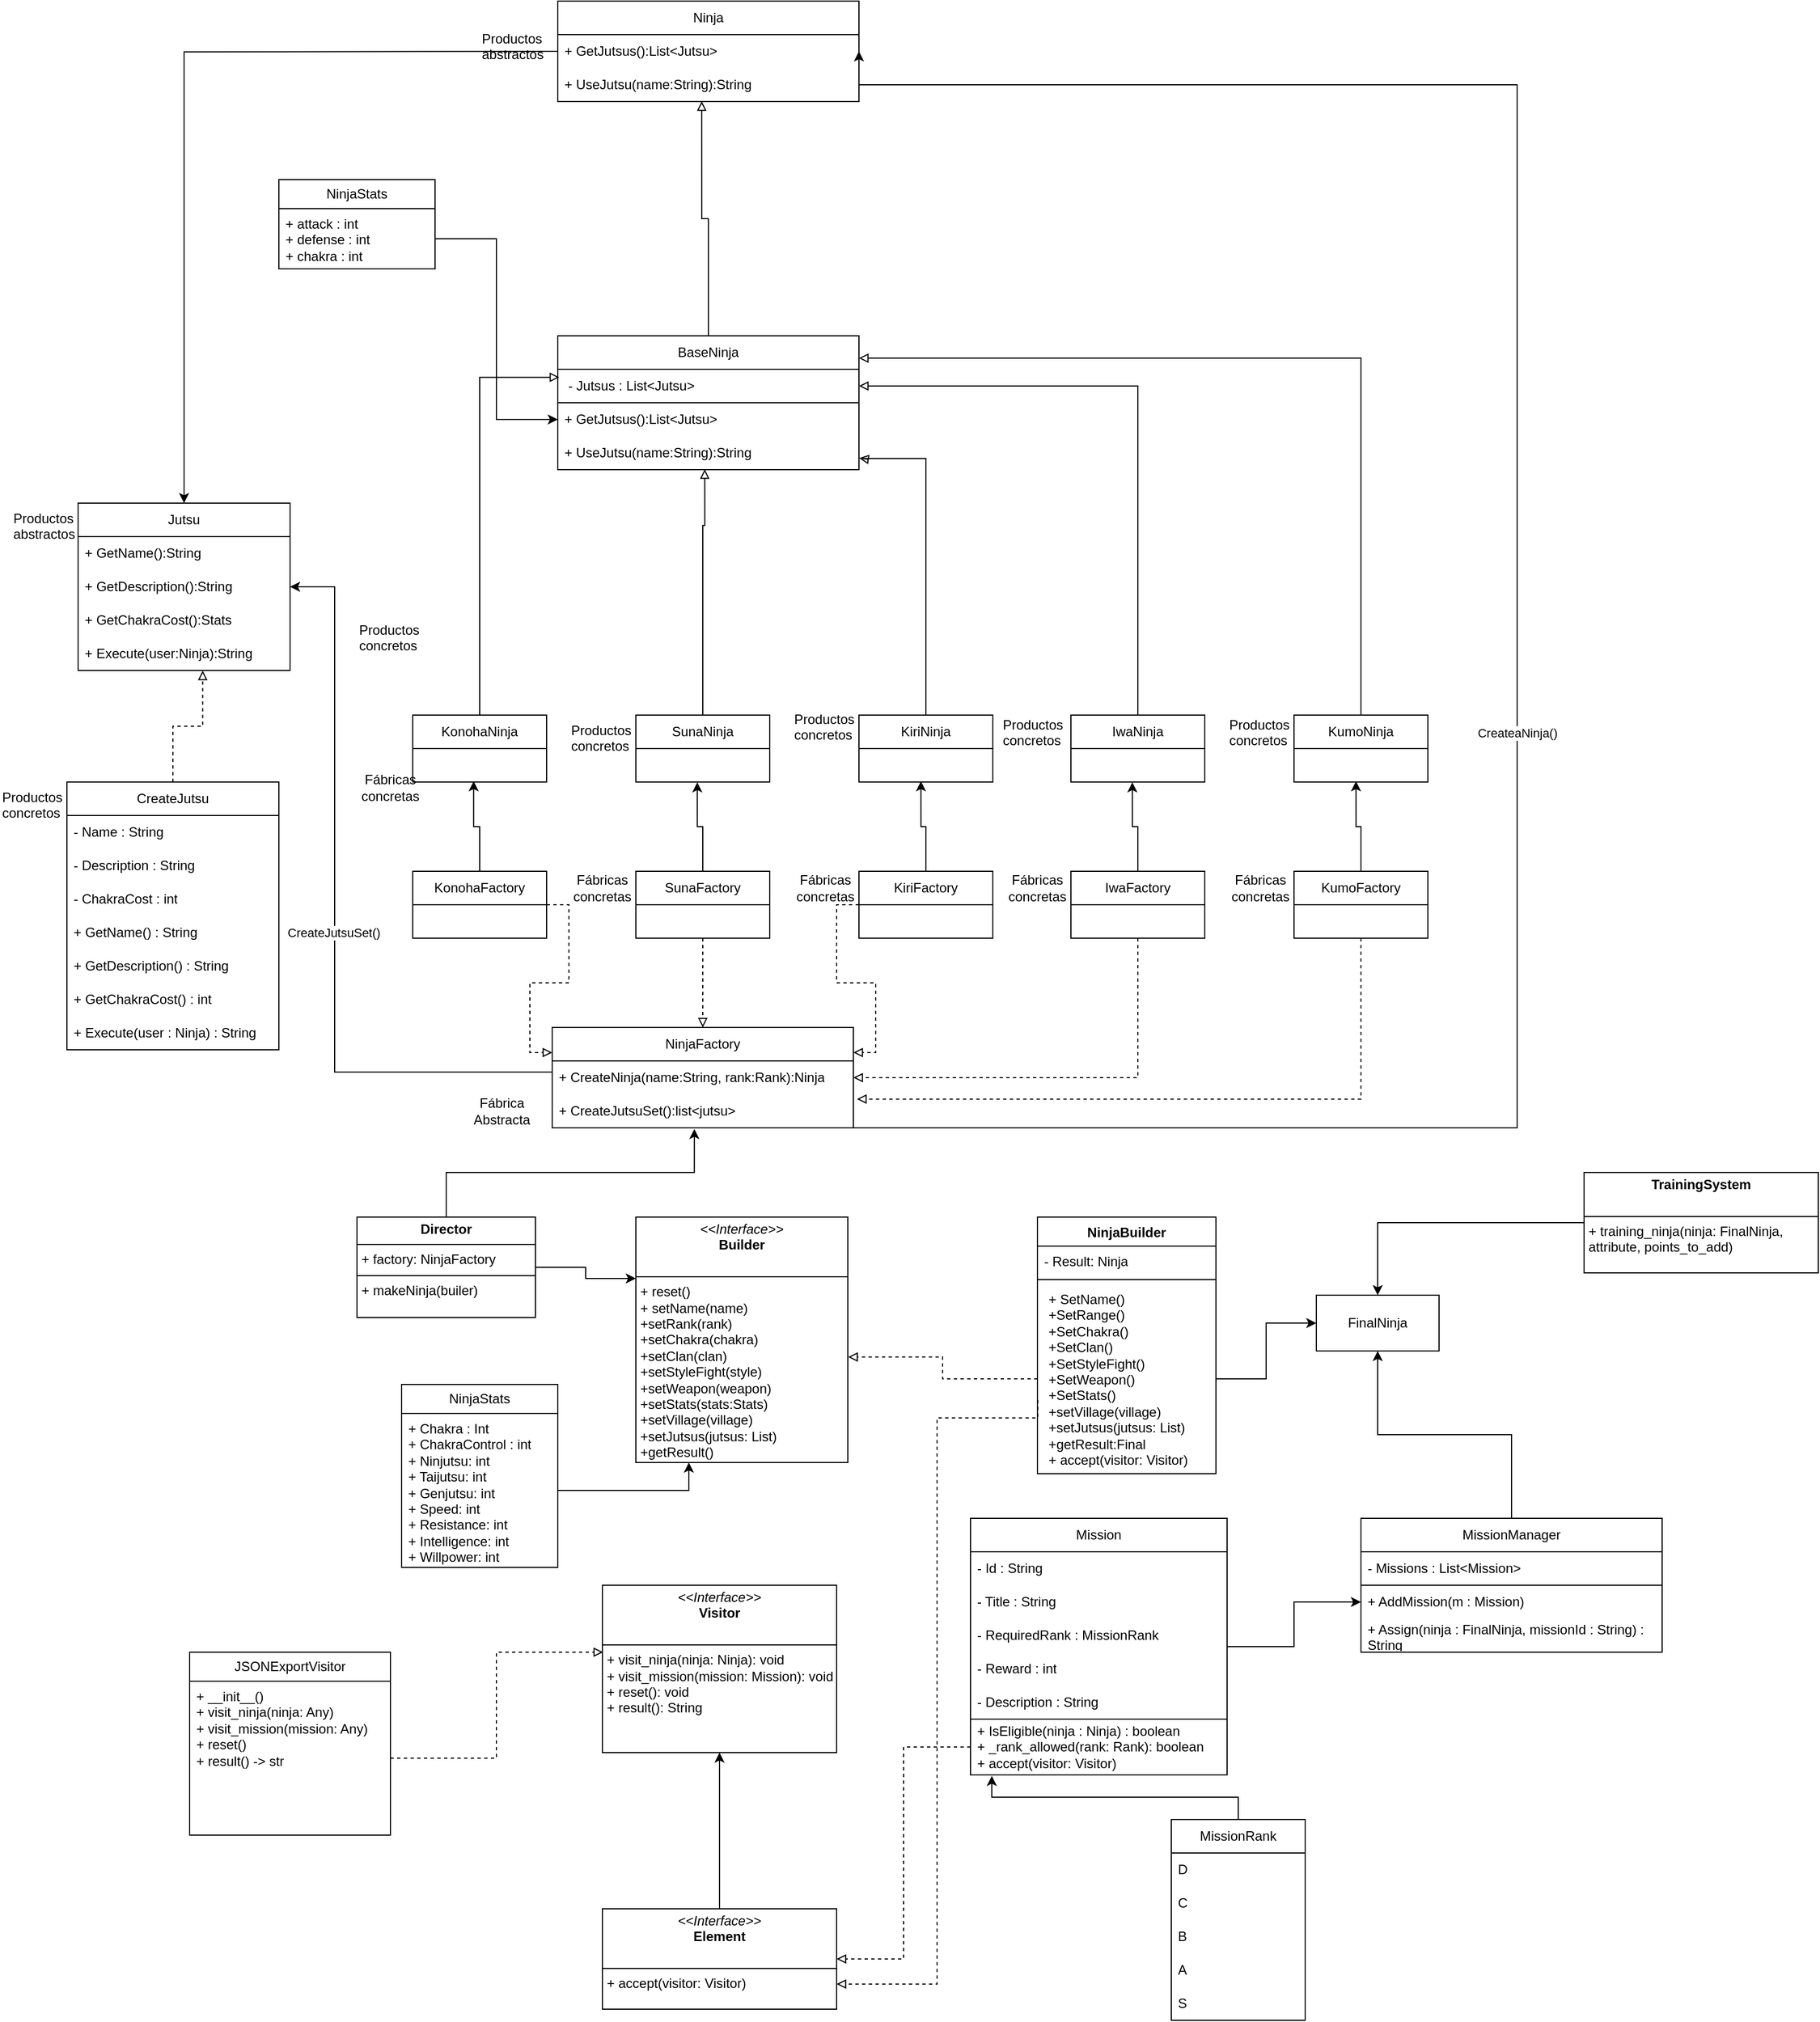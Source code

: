 <mxfile version="28.1.1">
  <diagram name="Página-1" id="5rw0otKBEcIVM88ncECy">
    <mxGraphModel dx="2903" dy="2170" grid="1" gridSize="10" guides="1" tooltips="1" connect="1" arrows="1" fold="1" page="1" pageScale="1" pageWidth="827" pageHeight="1169" math="0" shadow="0">
      <root>
        <mxCell id="0" />
        <mxCell id="1" parent="0" />
        <mxCell id="TDo3cyrcbMV_2Dc5iSTs-103" style="edgeStyle=orthogonalEdgeStyle;rounded=0;orthogonalLoop=1;jettySize=auto;html=1;entryX=1;entryY=0.5;entryDx=0;entryDy=0;" parent="1" source="TDo3cyrcbMV_2Dc5iSTs-1" target="TDo3cyrcbMV_2Dc5iSTs-35" edge="1">
          <mxGeometry relative="1" as="geometry">
            <Array as="points">
              <mxPoint x="-380" y="50" />
              <mxPoint x="-380" y="-385" />
            </Array>
          </mxGeometry>
        </mxCell>
        <mxCell id="TDo3cyrcbMV_2Dc5iSTs-108" value="CreateJutsuSet()" style="edgeLabel;html=1;align=center;verticalAlign=middle;resizable=0;points=[];" parent="TDo3cyrcbMV_2Dc5iSTs-103" vertex="1" connectable="0">
          <mxGeometry x="-0.044" y="1" relative="1" as="geometry">
            <mxPoint as="offset" />
          </mxGeometry>
        </mxCell>
        <mxCell id="TDo3cyrcbMV_2Dc5iSTs-1" value="NinjaFactory" style="swimlane;fontStyle=0;childLayout=stackLayout;horizontal=1;startSize=30;horizontalStack=0;resizeParent=1;resizeParentMax=0;resizeLast=0;collapsible=1;marginBottom=0;whiteSpace=wrap;html=1;" parent="1" vertex="1">
          <mxGeometry x="-185" y="10" width="270" height="90" as="geometry" />
        </mxCell>
        <mxCell id="TDo3cyrcbMV_2Dc5iSTs-2" value="+ CreateNinja(name:String, rank:Rank):Ninja" style="text;strokeColor=none;fillColor=none;align=left;verticalAlign=middle;spacingLeft=4;spacingRight=4;overflow=hidden;points=[[0,0.5],[1,0.5]];portConstraint=eastwest;rotatable=0;whiteSpace=wrap;html=1;" parent="TDo3cyrcbMV_2Dc5iSTs-1" vertex="1">
          <mxGeometry y="30" width="270" height="30" as="geometry" />
        </mxCell>
        <mxCell id="TDo3cyrcbMV_2Dc5iSTs-3" value="+ CreateJutsuSet():list&amp;lt;jutsu&amp;gt;" style="text;strokeColor=none;fillColor=none;align=left;verticalAlign=middle;spacingLeft=4;spacingRight=4;overflow=hidden;points=[[0,0.5],[1,0.5]];portConstraint=eastwest;rotatable=0;whiteSpace=wrap;html=1;" parent="TDo3cyrcbMV_2Dc5iSTs-1" vertex="1">
          <mxGeometry y="60" width="270" height="30" as="geometry" />
        </mxCell>
        <mxCell id="TDo3cyrcbMV_2Dc5iSTs-94" style="edgeStyle=orthogonalEdgeStyle;rounded=0;orthogonalLoop=1;jettySize=auto;html=1;entryX=0;entryY=0.25;entryDx=0;entryDy=0;dashed=1;endArrow=block;endFill=0;" parent="1" source="TDo3cyrcbMV_2Dc5iSTs-10" target="TDo3cyrcbMV_2Dc5iSTs-1" edge="1">
          <mxGeometry relative="1" as="geometry" />
        </mxCell>
        <mxCell id="TDo3cyrcbMV_2Dc5iSTs-10" value="KonohaFactory" style="swimlane;fontStyle=0;childLayout=stackLayout;horizontal=1;startSize=30;horizontalStack=0;resizeParent=1;resizeParentMax=0;resizeLast=0;collapsible=1;marginBottom=0;whiteSpace=wrap;html=1;" parent="1" vertex="1">
          <mxGeometry x="-310" y="-130" width="120" height="60" as="geometry">
            <mxRectangle x="80" y="100" width="110" height="30" as="alternateBounds" />
          </mxGeometry>
        </mxCell>
        <mxCell id="TDo3cyrcbMV_2Dc5iSTs-11" value="&amp;nbsp;" style="text;strokeColor=none;fillColor=none;align=left;verticalAlign=middle;spacingLeft=4;spacingRight=4;overflow=hidden;points=[[0,0.5],[1,0.5]];portConstraint=eastwest;rotatable=0;whiteSpace=wrap;html=1;" parent="TDo3cyrcbMV_2Dc5iSTs-10" vertex="1">
          <mxGeometry y="30" width="120" height="30" as="geometry" />
        </mxCell>
        <mxCell id="TDo3cyrcbMV_2Dc5iSTs-95" style="edgeStyle=orthogonalEdgeStyle;rounded=0;orthogonalLoop=1;jettySize=auto;html=1;entryX=0.5;entryY=0;entryDx=0;entryDy=0;dashed=1;endArrow=block;endFill=0;" parent="1" source="TDo3cyrcbMV_2Dc5iSTs-14" target="TDo3cyrcbMV_2Dc5iSTs-1" edge="1">
          <mxGeometry relative="1" as="geometry" />
        </mxCell>
        <mxCell id="TDo3cyrcbMV_2Dc5iSTs-14" value="SunaFactory" style="swimlane;fontStyle=0;childLayout=stackLayout;horizontal=1;startSize=30;horizontalStack=0;resizeParent=1;resizeParentMax=0;resizeLast=0;collapsible=1;marginBottom=0;whiteSpace=wrap;html=1;" parent="1" vertex="1">
          <mxGeometry x="-110" y="-130" width="120" height="60" as="geometry">
            <mxRectangle x="80" y="100" width="110" height="30" as="alternateBounds" />
          </mxGeometry>
        </mxCell>
        <mxCell id="TDo3cyrcbMV_2Dc5iSTs-15" value="&amp;nbsp;" style="text;strokeColor=none;fillColor=none;align=left;verticalAlign=middle;spacingLeft=4;spacingRight=4;overflow=hidden;points=[[0,0.5],[1,0.5]];portConstraint=eastwest;rotatable=0;whiteSpace=wrap;html=1;" parent="TDo3cyrcbMV_2Dc5iSTs-14" vertex="1">
          <mxGeometry y="30" width="120" height="30" as="geometry" />
        </mxCell>
        <mxCell id="TDo3cyrcbMV_2Dc5iSTs-96" style="edgeStyle=orthogonalEdgeStyle;rounded=0;orthogonalLoop=1;jettySize=auto;html=1;entryX=1;entryY=0.25;entryDx=0;entryDy=0;dashed=1;endArrow=block;endFill=0;" parent="1" source="TDo3cyrcbMV_2Dc5iSTs-16" target="TDo3cyrcbMV_2Dc5iSTs-1" edge="1">
          <mxGeometry relative="1" as="geometry" />
        </mxCell>
        <mxCell id="TDo3cyrcbMV_2Dc5iSTs-16" value="KiriFactory" style="swimlane;fontStyle=0;childLayout=stackLayout;horizontal=1;startSize=30;horizontalStack=0;resizeParent=1;resizeParentMax=0;resizeLast=0;collapsible=1;marginBottom=0;whiteSpace=wrap;html=1;" parent="1" vertex="1">
          <mxGeometry x="90" y="-130" width="120" height="60" as="geometry">
            <mxRectangle x="80" y="100" width="110" height="30" as="alternateBounds" />
          </mxGeometry>
        </mxCell>
        <mxCell id="TDo3cyrcbMV_2Dc5iSTs-17" value="&amp;nbsp;" style="text;strokeColor=none;fillColor=none;align=left;verticalAlign=middle;spacingLeft=4;spacingRight=4;overflow=hidden;points=[[0,0.5],[1,0.5]];portConstraint=eastwest;rotatable=0;whiteSpace=wrap;html=1;" parent="TDo3cyrcbMV_2Dc5iSTs-16" vertex="1">
          <mxGeometry y="30" width="120" height="30" as="geometry" />
        </mxCell>
        <mxCell id="TDo3cyrcbMV_2Dc5iSTs-87" style="edgeStyle=orthogonalEdgeStyle;rounded=0;orthogonalLoop=1;jettySize=auto;html=1;endArrow=block;endFill=0;entryX=0.005;entryY=0.24;entryDx=0;entryDy=0;entryPerimeter=0;" parent="1" source="TDo3cyrcbMV_2Dc5iSTs-19" target="PQ34wHbEaEbqk3ZsuEo3-27" edge="1">
          <mxGeometry relative="1" as="geometry">
            <mxPoint x="-180.0" y="-505" as="targetPoint" />
          </mxGeometry>
        </mxCell>
        <mxCell id="TDo3cyrcbMV_2Dc5iSTs-19" value="KonohaNinja" style="swimlane;fontStyle=0;childLayout=stackLayout;horizontal=1;startSize=30;horizontalStack=0;resizeParent=1;resizeParentMax=0;resizeLast=0;collapsible=1;marginBottom=0;whiteSpace=wrap;html=1;" parent="1" vertex="1">
          <mxGeometry x="-310" y="-270" width="120" height="60" as="geometry">
            <mxRectangle x="80" y="100" width="110" height="30" as="alternateBounds" />
          </mxGeometry>
        </mxCell>
        <mxCell id="TDo3cyrcbMV_2Dc5iSTs-20" value="&amp;nbsp;" style="text;strokeColor=none;fillColor=none;align=left;verticalAlign=middle;spacingLeft=4;spacingRight=4;overflow=hidden;points=[[0,0.5],[1,0.5]];portConstraint=eastwest;rotatable=0;whiteSpace=wrap;html=1;" parent="TDo3cyrcbMV_2Dc5iSTs-19" vertex="1">
          <mxGeometry y="30" width="120" height="30" as="geometry" />
        </mxCell>
        <mxCell id="TDo3cyrcbMV_2Dc5iSTs-21" value="SunaNinja" style="swimlane;fontStyle=0;childLayout=stackLayout;horizontal=1;startSize=30;horizontalStack=0;resizeParent=1;resizeParentMax=0;resizeLast=0;collapsible=1;marginBottom=0;whiteSpace=wrap;html=1;" parent="1" vertex="1">
          <mxGeometry x="-110" y="-270" width="120" height="60" as="geometry">
            <mxRectangle x="80" y="100" width="110" height="30" as="alternateBounds" />
          </mxGeometry>
        </mxCell>
        <mxCell id="TDo3cyrcbMV_2Dc5iSTs-22" value="&amp;nbsp;" style="text;strokeColor=none;fillColor=none;align=left;verticalAlign=middle;spacingLeft=4;spacingRight=4;overflow=hidden;points=[[0,0.5],[1,0.5]];portConstraint=eastwest;rotatable=0;whiteSpace=wrap;html=1;" parent="TDo3cyrcbMV_2Dc5iSTs-21" vertex="1">
          <mxGeometry y="30" width="120" height="30" as="geometry" />
        </mxCell>
        <mxCell id="TDo3cyrcbMV_2Dc5iSTs-85" style="edgeStyle=orthogonalEdgeStyle;rounded=0;orthogonalLoop=1;jettySize=auto;html=1;endArrow=block;endFill=0;entryX=1.001;entryY=0.653;entryDx=0;entryDy=0;entryPerimeter=0;" parent="1" source="TDo3cyrcbMV_2Dc5iSTs-23" target="PQ34wHbEaEbqk3ZsuEo3-24" edge="1">
          <mxGeometry relative="1" as="geometry">
            <mxPoint x="90" y="-505" as="targetPoint" />
            <Array as="points">
              <mxPoint x="150" y="-500" />
              <mxPoint x="93" y="-500" />
            </Array>
          </mxGeometry>
        </mxCell>
        <mxCell id="TDo3cyrcbMV_2Dc5iSTs-23" value="KiriNinja" style="swimlane;fontStyle=0;childLayout=stackLayout;horizontal=1;startSize=30;horizontalStack=0;resizeParent=1;resizeParentMax=0;resizeLast=0;collapsible=1;marginBottom=0;whiteSpace=wrap;html=1;" parent="1" vertex="1">
          <mxGeometry x="90" y="-270" width="120" height="60" as="geometry">
            <mxRectangle x="80" y="100" width="110" height="30" as="alternateBounds" />
          </mxGeometry>
        </mxCell>
        <mxCell id="TDo3cyrcbMV_2Dc5iSTs-24" value="&amp;nbsp;" style="text;strokeColor=none;fillColor=none;align=left;verticalAlign=middle;spacingLeft=4;spacingRight=4;overflow=hidden;points=[[0,0.5],[1,0.5]];portConstraint=eastwest;rotatable=0;whiteSpace=wrap;html=1;" parent="TDo3cyrcbMV_2Dc5iSTs-23" vertex="1">
          <mxGeometry y="30" width="120" height="30" as="geometry" />
        </mxCell>
        <mxCell id="TDo3cyrcbMV_2Dc5iSTs-25" value="Ninja" style="swimlane;fontStyle=0;childLayout=stackLayout;horizontal=1;startSize=30;horizontalStack=0;resizeParent=1;resizeParentMax=0;resizeLast=0;collapsible=1;marginBottom=0;whiteSpace=wrap;html=1;" parent="1" vertex="1">
          <mxGeometry x="-180" y="-910" width="270" height="90" as="geometry" />
        </mxCell>
        <mxCell id="TDo3cyrcbMV_2Dc5iSTs-30" value="+ GetJutsus():List&amp;lt;Jutsu&amp;gt;" style="text;strokeColor=none;fillColor=none;align=left;verticalAlign=middle;spacingLeft=4;spacingRight=4;overflow=hidden;points=[[0,0.5],[1,0.5]];portConstraint=eastwest;rotatable=0;whiteSpace=wrap;html=1;" parent="TDo3cyrcbMV_2Dc5iSTs-25" vertex="1">
          <mxGeometry y="30" width="270" height="30" as="geometry" />
        </mxCell>
        <mxCell id="TDo3cyrcbMV_2Dc5iSTs-32" value="+ UseJutsu(name:String):String" style="text;strokeColor=none;fillColor=none;align=left;verticalAlign=middle;spacingLeft=4;spacingRight=4;overflow=hidden;points=[[0,0.5],[1,0.5]];portConstraint=eastwest;rotatable=0;whiteSpace=wrap;html=1;" parent="TDo3cyrcbMV_2Dc5iSTs-25" vertex="1">
          <mxGeometry y="60" width="270" height="30" as="geometry" />
        </mxCell>
        <mxCell id="TDo3cyrcbMV_2Dc5iSTs-33" value="Jutsu" style="swimlane;fontStyle=0;childLayout=stackLayout;horizontal=1;startSize=30;horizontalStack=0;resizeParent=1;resizeParentMax=0;resizeLast=0;collapsible=1;marginBottom=0;whiteSpace=wrap;html=1;" parent="1" vertex="1">
          <mxGeometry x="-610" y="-460" width="190" height="150" as="geometry" />
        </mxCell>
        <mxCell id="TDo3cyrcbMV_2Dc5iSTs-34" value="+ GetName():String" style="text;strokeColor=none;fillColor=none;align=left;verticalAlign=middle;spacingLeft=4;spacingRight=4;overflow=hidden;points=[[0,0.5],[1,0.5]];portConstraint=eastwest;rotatable=0;whiteSpace=wrap;html=1;" parent="TDo3cyrcbMV_2Dc5iSTs-33" vertex="1">
          <mxGeometry y="30" width="190" height="30" as="geometry" />
        </mxCell>
        <mxCell id="TDo3cyrcbMV_2Dc5iSTs-35" value="+ GetDescription():String" style="text;strokeColor=none;fillColor=none;align=left;verticalAlign=middle;spacingLeft=4;spacingRight=4;overflow=hidden;points=[[0,0.5],[1,0.5]];portConstraint=eastwest;rotatable=0;whiteSpace=wrap;html=1;" parent="TDo3cyrcbMV_2Dc5iSTs-33" vertex="1">
          <mxGeometry y="60" width="190" height="30" as="geometry" />
        </mxCell>
        <mxCell id="TDo3cyrcbMV_2Dc5iSTs-36" value="+ GetChakraCost():Stats" style="text;strokeColor=none;fillColor=none;align=left;verticalAlign=middle;spacingLeft=4;spacingRight=4;overflow=hidden;points=[[0,0.5],[1,0.5]];portConstraint=eastwest;rotatable=0;whiteSpace=wrap;html=1;" parent="TDo3cyrcbMV_2Dc5iSTs-33" vertex="1">
          <mxGeometry y="90" width="190" height="30" as="geometry" />
        </mxCell>
        <mxCell id="TDo3cyrcbMV_2Dc5iSTs-38" value="+ Execute(user:Ninja):String" style="text;strokeColor=none;fillColor=none;align=left;verticalAlign=middle;spacingLeft=4;spacingRight=4;overflow=hidden;points=[[0,0.5],[1,0.5]];portConstraint=eastwest;rotatable=0;whiteSpace=wrap;html=1;" parent="TDo3cyrcbMV_2Dc5iSTs-33" vertex="1">
          <mxGeometry y="120" width="190" height="30" as="geometry" />
        </mxCell>
        <mxCell id="TDo3cyrcbMV_2Dc5iSTs-39" value="CreateJutsu" style="swimlane;fontStyle=0;childLayout=stackLayout;horizontal=1;startSize=30;horizontalStack=0;resizeParent=1;resizeParentMax=0;resizeLast=0;collapsible=1;marginBottom=0;whiteSpace=wrap;html=1;" parent="1" vertex="1">
          <mxGeometry x="-620" y="-210" width="190" height="240" as="geometry">
            <mxRectangle x="80" y="100" width="110" height="30" as="alternateBounds" />
          </mxGeometry>
        </mxCell>
        <mxCell id="TDo3cyrcbMV_2Dc5iSTs-40" value="- Name : String" style="text;strokeColor=none;fillColor=none;align=left;verticalAlign=middle;spacingLeft=4;spacingRight=4;overflow=hidden;points=[[0,0.5],[1,0.5]];portConstraint=eastwest;rotatable=0;whiteSpace=wrap;html=1;" parent="TDo3cyrcbMV_2Dc5iSTs-39" vertex="1">
          <mxGeometry y="30" width="190" height="30" as="geometry" />
        </mxCell>
        <mxCell id="TDo3cyrcbMV_2Dc5iSTs-51" value="- Description : String" style="text;strokeColor=none;fillColor=none;align=left;verticalAlign=middle;spacingLeft=4;spacingRight=4;overflow=hidden;points=[[0,0.5],[1,0.5]];portConstraint=eastwest;rotatable=0;whiteSpace=wrap;html=1;" parent="TDo3cyrcbMV_2Dc5iSTs-39" vertex="1">
          <mxGeometry y="60" width="190" height="30" as="geometry" />
        </mxCell>
        <mxCell id="TDo3cyrcbMV_2Dc5iSTs-50" value="- ChakraCost : int" style="text;strokeColor=none;fillColor=none;align=left;verticalAlign=middle;spacingLeft=4;spacingRight=4;overflow=hidden;points=[[0,0.5],[1,0.5]];portConstraint=eastwest;rotatable=0;whiteSpace=wrap;html=1;" parent="TDo3cyrcbMV_2Dc5iSTs-39" vertex="1">
          <mxGeometry y="90" width="190" height="30" as="geometry" />
        </mxCell>
        <mxCell id="TDo3cyrcbMV_2Dc5iSTs-49" value="+ GetName() : String" style="text;strokeColor=none;fillColor=none;align=left;verticalAlign=middle;spacingLeft=4;spacingRight=4;overflow=hidden;points=[[0,0.5],[1,0.5]];portConstraint=eastwest;rotatable=0;whiteSpace=wrap;html=1;" parent="TDo3cyrcbMV_2Dc5iSTs-39" vertex="1">
          <mxGeometry y="120" width="190" height="30" as="geometry" />
        </mxCell>
        <mxCell id="TDo3cyrcbMV_2Dc5iSTs-48" value="+ GetDescription() : String" style="text;strokeColor=none;fillColor=none;align=left;verticalAlign=middle;spacingLeft=4;spacingRight=4;overflow=hidden;points=[[0,0.5],[1,0.5]];portConstraint=eastwest;rotatable=0;whiteSpace=wrap;html=1;" parent="TDo3cyrcbMV_2Dc5iSTs-39" vertex="1">
          <mxGeometry y="150" width="190" height="30" as="geometry" />
        </mxCell>
        <mxCell id="TDo3cyrcbMV_2Dc5iSTs-47" value="+ GetChakraCost() : int" style="text;strokeColor=none;fillColor=none;align=left;verticalAlign=middle;spacingLeft=4;spacingRight=4;overflow=hidden;points=[[0,0.5],[1,0.5]];portConstraint=eastwest;rotatable=0;whiteSpace=wrap;html=1;" parent="TDo3cyrcbMV_2Dc5iSTs-39" vertex="1">
          <mxGeometry y="180" width="190" height="30" as="geometry" />
        </mxCell>
        <mxCell id="TDo3cyrcbMV_2Dc5iSTs-46" value="+ Execute(user : Ninja) : String" style="text;strokeColor=none;fillColor=none;align=left;verticalAlign=middle;spacingLeft=4;spacingRight=4;overflow=hidden;points=[[0,0.5],[1,0.5]];portConstraint=eastwest;rotatable=0;whiteSpace=wrap;html=1;" parent="TDo3cyrcbMV_2Dc5iSTs-39" vertex="1">
          <mxGeometry y="210" width="190" height="30" as="geometry" />
        </mxCell>
        <mxCell id="TDo3cyrcbMV_2Dc5iSTs-60" value="MissionRank" style="swimlane;fontStyle=0;childLayout=stackLayout;horizontal=1;startSize=30;horizontalStack=0;resizeParent=1;resizeParentMax=0;resizeLast=0;collapsible=1;marginBottom=0;whiteSpace=wrap;html=1;" parent="1" vertex="1">
          <mxGeometry x="370" y="720" width="120" height="180" as="geometry" />
        </mxCell>
        <mxCell id="TDo3cyrcbMV_2Dc5iSTs-61" value="D" style="text;strokeColor=none;fillColor=none;align=left;verticalAlign=middle;spacingLeft=4;spacingRight=4;overflow=hidden;points=[[0,0.5],[1,0.5]];portConstraint=eastwest;rotatable=0;whiteSpace=wrap;html=1;" parent="TDo3cyrcbMV_2Dc5iSTs-60" vertex="1">
          <mxGeometry y="30" width="120" height="30" as="geometry" />
        </mxCell>
        <mxCell id="TDo3cyrcbMV_2Dc5iSTs-62" value="C" style="text;strokeColor=none;fillColor=none;align=left;verticalAlign=middle;spacingLeft=4;spacingRight=4;overflow=hidden;points=[[0,0.5],[1,0.5]];portConstraint=eastwest;rotatable=0;whiteSpace=wrap;html=1;" parent="TDo3cyrcbMV_2Dc5iSTs-60" vertex="1">
          <mxGeometry y="60" width="120" height="30" as="geometry" />
        </mxCell>
        <mxCell id="TDo3cyrcbMV_2Dc5iSTs-63" value="B" style="text;strokeColor=none;fillColor=none;align=left;verticalAlign=middle;spacingLeft=4;spacingRight=4;overflow=hidden;points=[[0,0.5],[1,0.5]];portConstraint=eastwest;rotatable=0;whiteSpace=wrap;html=1;" parent="TDo3cyrcbMV_2Dc5iSTs-60" vertex="1">
          <mxGeometry y="90" width="120" height="30" as="geometry" />
        </mxCell>
        <mxCell id="TDo3cyrcbMV_2Dc5iSTs-64" value="A" style="text;strokeColor=none;fillColor=none;align=left;verticalAlign=middle;spacingLeft=4;spacingRight=4;overflow=hidden;points=[[0,0.5],[1,0.5]];portConstraint=eastwest;rotatable=0;whiteSpace=wrap;html=1;" parent="TDo3cyrcbMV_2Dc5iSTs-60" vertex="1">
          <mxGeometry y="120" width="120" height="30" as="geometry" />
        </mxCell>
        <mxCell id="TDo3cyrcbMV_2Dc5iSTs-65" value="S" style="text;strokeColor=none;fillColor=none;align=left;verticalAlign=middle;spacingLeft=4;spacingRight=4;overflow=hidden;points=[[0,0.5],[1,0.5]];portConstraint=eastwest;rotatable=0;whiteSpace=wrap;html=1;" parent="TDo3cyrcbMV_2Dc5iSTs-60" vertex="1">
          <mxGeometry y="150" width="120" height="30" as="geometry" />
        </mxCell>
        <mxCell id="FvWYYyNYn4MDh9fkWYPj-26" style="edgeStyle=orthogonalEdgeStyle;rounded=0;orthogonalLoop=1;jettySize=auto;html=1;entryX=0.5;entryY=1;entryDx=0;entryDy=0;" parent="1" source="TDo3cyrcbMV_2Dc5iSTs-66" target="FvWYYyNYn4MDh9fkWYPj-15" edge="1">
          <mxGeometry relative="1" as="geometry" />
        </mxCell>
        <mxCell id="TDo3cyrcbMV_2Dc5iSTs-66" value="MissionManager" style="swimlane;fontStyle=0;childLayout=stackLayout;horizontal=1;startSize=30;horizontalStack=0;resizeParent=1;resizeParentMax=0;resizeLast=0;collapsible=1;marginBottom=0;whiteSpace=wrap;html=1;" parent="1" vertex="1">
          <mxGeometry x="540" y="450" width="270" height="120" as="geometry" />
        </mxCell>
        <mxCell id="TDo3cyrcbMV_2Dc5iSTs-67" value="- Missions : List&amp;lt;Mission&amp;gt;" style="text;strokeColor=default;fillColor=none;align=left;verticalAlign=middle;spacingLeft=4;spacingRight=4;overflow=hidden;points=[[0,0.5],[1,0.5]];portConstraint=eastwest;rotatable=0;whiteSpace=wrap;html=1;" parent="TDo3cyrcbMV_2Dc5iSTs-66" vertex="1">
          <mxGeometry y="30" width="270" height="30" as="geometry" />
        </mxCell>
        <mxCell id="TDo3cyrcbMV_2Dc5iSTs-68" value="+ AddMission(m : Mission)" style="text;strokeColor=none;fillColor=none;align=left;verticalAlign=middle;spacingLeft=4;spacingRight=4;overflow=hidden;points=[[0,0.5],[1,0.5]];portConstraint=eastwest;rotatable=0;whiteSpace=wrap;html=1;" parent="TDo3cyrcbMV_2Dc5iSTs-66" vertex="1">
          <mxGeometry y="60" width="270" height="30" as="geometry" />
        </mxCell>
        <mxCell id="TDo3cyrcbMV_2Dc5iSTs-70" value="+ Assign(ninja : FinalNinja, missionId : String) : String" style="text;strokeColor=none;fillColor=none;align=left;verticalAlign=middle;spacingLeft=4;spacingRight=4;overflow=hidden;points=[[0,0.5],[1,0.5]];portConstraint=eastwest;rotatable=0;whiteSpace=wrap;html=1;" parent="TDo3cyrcbMV_2Dc5iSTs-66" vertex="1">
          <mxGeometry y="90" width="270" height="30" as="geometry" />
        </mxCell>
        <mxCell id="FvWYYyNYn4MDh9fkWYPj-27" style="edgeStyle=orthogonalEdgeStyle;rounded=0;orthogonalLoop=1;jettySize=auto;html=1;" parent="1" source="TDo3cyrcbMV_2Dc5iSTs-72" target="TDo3cyrcbMV_2Dc5iSTs-68" edge="1">
          <mxGeometry relative="1" as="geometry" />
        </mxCell>
        <mxCell id="TDo3cyrcbMV_2Dc5iSTs-72" value="Mission" style="swimlane;fontStyle=0;childLayout=stackLayout;horizontal=1;startSize=30;horizontalStack=0;resizeParent=1;resizeParentMax=0;resizeLast=0;collapsible=1;marginBottom=0;whiteSpace=wrap;html=1;" parent="1" vertex="1">
          <mxGeometry x="190" y="450" width="230" height="230" as="geometry" />
        </mxCell>
        <mxCell id="TDo3cyrcbMV_2Dc5iSTs-73" value="- Id : String" style="text;strokeColor=none;fillColor=none;align=left;verticalAlign=middle;spacingLeft=4;spacingRight=4;overflow=hidden;points=[[0,0.5],[1,0.5]];portConstraint=eastwest;rotatable=0;whiteSpace=wrap;html=1;" parent="TDo3cyrcbMV_2Dc5iSTs-72" vertex="1">
          <mxGeometry y="30" width="230" height="30" as="geometry" />
        </mxCell>
        <mxCell id="TDo3cyrcbMV_2Dc5iSTs-74" value="- Title : String" style="text;strokeColor=none;fillColor=none;align=left;verticalAlign=middle;spacingLeft=4;spacingRight=4;overflow=hidden;points=[[0,0.5],[1,0.5]];portConstraint=eastwest;rotatable=0;whiteSpace=wrap;html=1;" parent="TDo3cyrcbMV_2Dc5iSTs-72" vertex="1">
          <mxGeometry y="60" width="230" height="30" as="geometry" />
        </mxCell>
        <mxCell id="TDo3cyrcbMV_2Dc5iSTs-75" value="- RequiredRank : MissionRank" style="text;strokeColor=none;fillColor=none;align=left;verticalAlign=middle;spacingLeft=4;spacingRight=4;overflow=hidden;points=[[0,0.5],[1,0.5]];portConstraint=eastwest;rotatable=0;whiteSpace=wrap;html=1;" parent="TDo3cyrcbMV_2Dc5iSTs-72" vertex="1">
          <mxGeometry y="90" width="230" height="30" as="geometry" />
        </mxCell>
        <mxCell id="TDo3cyrcbMV_2Dc5iSTs-76" value="- Reward : int" style="text;strokeColor=none;fillColor=none;align=left;verticalAlign=middle;spacingLeft=4;spacingRight=4;overflow=hidden;points=[[0,0.5],[1,0.5]];portConstraint=eastwest;rotatable=0;whiteSpace=wrap;html=1;" parent="TDo3cyrcbMV_2Dc5iSTs-72" vertex="1">
          <mxGeometry y="120" width="230" height="30" as="geometry" />
        </mxCell>
        <mxCell id="TDo3cyrcbMV_2Dc5iSTs-77" value="- Description : String" style="text;strokeColor=none;fillColor=none;align=left;verticalAlign=middle;spacingLeft=4;spacingRight=4;overflow=hidden;points=[[0,0.5],[1,0.5]];portConstraint=eastwest;rotatable=0;whiteSpace=wrap;html=1;" parent="TDo3cyrcbMV_2Dc5iSTs-72" vertex="1">
          <mxGeometry y="150" width="230" height="30" as="geometry" />
        </mxCell>
        <mxCell id="TDo3cyrcbMV_2Dc5iSTs-78" value="+ IsEligible(ninja : Ninja) : boolean&lt;div&gt;+ _rank_allowed(rank: Rank): boolean&lt;/div&gt;&lt;div&gt;+ accept(visitor: Visitor)&lt;/div&gt;" style="text;strokeColor=default;fillColor=none;align=left;verticalAlign=middle;spacingLeft=4;spacingRight=4;overflow=hidden;points=[[0,0.5],[1,0.5]];portConstraint=eastwest;rotatable=0;whiteSpace=wrap;html=1;" parent="TDo3cyrcbMV_2Dc5iSTs-72" vertex="1">
          <mxGeometry y="180" width="230" height="50" as="geometry" />
        </mxCell>
        <mxCell id="TDo3cyrcbMV_2Dc5iSTs-86" style="edgeStyle=orthogonalEdgeStyle;rounded=0;orthogonalLoop=1;jettySize=auto;html=1;endArrow=block;endFill=0;entryX=0.488;entryY=0.988;entryDx=0;entryDy=0;entryPerimeter=0;" parent="1" source="TDo3cyrcbMV_2Dc5iSTs-21" target="PQ34wHbEaEbqk3ZsuEo3-24" edge="1">
          <mxGeometry relative="1" as="geometry">
            <mxPoint x="10" y="-310" as="targetPoint" />
            <Array as="points">
              <mxPoint x="-50" y="-440" />
              <mxPoint x="-48" y="-440" />
            </Array>
          </mxGeometry>
        </mxCell>
        <mxCell id="TDo3cyrcbMV_2Dc5iSTs-91" style="edgeStyle=orthogonalEdgeStyle;rounded=0;orthogonalLoop=1;jettySize=auto;html=1;entryX=0.455;entryY=0.976;entryDx=0;entryDy=0;entryPerimeter=0;" parent="1" source="TDo3cyrcbMV_2Dc5iSTs-10" target="TDo3cyrcbMV_2Dc5iSTs-20" edge="1">
          <mxGeometry relative="1" as="geometry" />
        </mxCell>
        <mxCell id="TDo3cyrcbMV_2Dc5iSTs-92" style="edgeStyle=orthogonalEdgeStyle;rounded=0;orthogonalLoop=1;jettySize=auto;html=1;entryX=0.459;entryY=1.008;entryDx=0;entryDy=0;entryPerimeter=0;" parent="1" source="TDo3cyrcbMV_2Dc5iSTs-14" target="TDo3cyrcbMV_2Dc5iSTs-22" edge="1">
          <mxGeometry relative="1" as="geometry" />
        </mxCell>
        <mxCell id="TDo3cyrcbMV_2Dc5iSTs-93" style="edgeStyle=orthogonalEdgeStyle;rounded=0;orthogonalLoop=1;jettySize=auto;html=1;entryX=0.463;entryY=0.976;entryDx=0;entryDy=0;entryPerimeter=0;" parent="1" source="TDo3cyrcbMV_2Dc5iSTs-16" target="TDo3cyrcbMV_2Dc5iSTs-24" edge="1">
          <mxGeometry relative="1" as="geometry" />
        </mxCell>
        <mxCell id="TDo3cyrcbMV_2Dc5iSTs-98" style="edgeStyle=orthogonalEdgeStyle;rounded=0;orthogonalLoop=1;jettySize=auto;html=1;entryX=1;entryY=0.5;entryDx=0;entryDy=0;" parent="1" source="TDo3cyrcbMV_2Dc5iSTs-3" edge="1">
          <mxGeometry relative="1" as="geometry">
            <Array as="points">
              <mxPoint x="680" y="100" />
              <mxPoint x="680" y="-835" />
            </Array>
            <mxPoint x="90" y="-865" as="targetPoint" />
          </mxGeometry>
        </mxCell>
        <mxCell id="TDo3cyrcbMV_2Dc5iSTs-109" value="CreateaNinja()" style="edgeLabel;html=1;align=center;verticalAlign=middle;resizable=0;points=[];" parent="TDo3cyrcbMV_2Dc5iSTs-98" vertex="1" connectable="0">
          <mxGeometry x="-0.117" relative="1" as="geometry">
            <mxPoint as="offset" />
          </mxGeometry>
        </mxCell>
        <mxCell id="TDo3cyrcbMV_2Dc5iSTs-106" style="edgeStyle=orthogonalEdgeStyle;rounded=0;orthogonalLoop=1;jettySize=auto;html=1;entryX=0.5;entryY=0;entryDx=0;entryDy=0;" parent="1" target="TDo3cyrcbMV_2Dc5iSTs-33" edge="1">
          <mxGeometry relative="1" as="geometry">
            <mxPoint x="-180" y="-865" as="sourcePoint" />
          </mxGeometry>
        </mxCell>
        <mxCell id="TDo3cyrcbMV_2Dc5iSTs-107" style="edgeStyle=orthogonalEdgeStyle;rounded=0;orthogonalLoop=1;jettySize=auto;html=1;entryX=0.588;entryY=1.004;entryDx=0;entryDy=0;entryPerimeter=0;dashed=1;endArrow=block;endFill=0;" parent="1" source="TDo3cyrcbMV_2Dc5iSTs-39" target="TDo3cyrcbMV_2Dc5iSTs-38" edge="1">
          <mxGeometry relative="1" as="geometry" />
        </mxCell>
        <mxCell id="nnKw3E24GRbrLqj7oYBG-2" value="Fábrica Abstracta" style="text;html=1;align=center;verticalAlign=middle;whiteSpace=wrap;rounded=0;" parent="1" vertex="1">
          <mxGeometry x="-260" y="70" width="60" height="30" as="geometry" />
        </mxCell>
        <mxCell id="nnKw3E24GRbrLqj7oYBG-3" value="Fábricas concretas" style="text;html=1;align=center;verticalAlign=middle;whiteSpace=wrap;rounded=0;" parent="1" vertex="1">
          <mxGeometry x="-360" y="-220" width="60" height="30" as="geometry" />
        </mxCell>
        <mxCell id="nnKw3E24GRbrLqj7oYBG-4" value="Fábricas concretas" style="text;html=1;align=center;verticalAlign=middle;whiteSpace=wrap;rounded=0;" parent="1" vertex="1">
          <mxGeometry x="-170" y="-130" width="60" height="30" as="geometry" />
        </mxCell>
        <mxCell id="nnKw3E24GRbrLqj7oYBG-5" value="Fábricas concretas" style="text;html=1;align=center;verticalAlign=middle;whiteSpace=wrap;rounded=0;" parent="1" vertex="1">
          <mxGeometry x="30" y="-130" width="60" height="30" as="geometry" />
        </mxCell>
        <mxCell id="nnKw3E24GRbrLqj7oYBG-6" value="Productos abstractos" style="text;whiteSpace=wrap;html=1;fontFamily=Helvetica;fontSize=12;fontColor=default;" parent="1" vertex="1">
          <mxGeometry x="-250" y="-890" width="60" height="40" as="geometry" />
        </mxCell>
        <mxCell id="nnKw3E24GRbrLqj7oYBG-9" value="Productos abstractos" style="text;whiteSpace=wrap;html=1;fontFamily=Helvetica;fontSize=12;fontColor=default;" parent="1" vertex="1">
          <mxGeometry x="-670" y="-460" width="60" height="40" as="geometry" />
        </mxCell>
        <mxCell id="nnKw3E24GRbrLqj7oYBG-10" value="Productos concretos" style="text;whiteSpace=wrap;html=1;fontFamily=Helvetica;fontSize=12;fontColor=default;" parent="1" vertex="1">
          <mxGeometry x="-360" y="-360" width="60" height="40" as="geometry" />
        </mxCell>
        <mxCell id="nnKw3E24GRbrLqj7oYBG-11" value="Productos concretos" style="text;whiteSpace=wrap;html=1;fontFamily=Helvetica;fontSize=12;fontColor=default;" parent="1" vertex="1">
          <mxGeometry x="-170" y="-270" width="60" height="40" as="geometry" />
        </mxCell>
        <mxCell id="nnKw3E24GRbrLqj7oYBG-12" value="Productos concretos" style="text;whiteSpace=wrap;html=1;fontFamily=Helvetica;fontSize=12;fontColor=default;" parent="1" vertex="1">
          <mxGeometry x="30" y="-280" width="60" height="40" as="geometry" />
        </mxCell>
        <mxCell id="nnKw3E24GRbrLqj7oYBG-13" value="Productos concretos" style="text;whiteSpace=wrap;html=1;fontFamily=Helvetica;fontSize=12;fontColor=default;" parent="1" vertex="1">
          <mxGeometry x="-680" y="-210" width="60" height="40" as="geometry" />
        </mxCell>
        <mxCell id="PQ34wHbEaEbqk3ZsuEo3-15" style="edgeStyle=orthogonalEdgeStyle;rounded=0;orthogonalLoop=1;jettySize=auto;html=1;entryX=1;entryY=0.5;entryDx=0;entryDy=0;fontFamily=Helvetica;fontSize=12;fontColor=default;dashed=1;endArrow=block;endFill=0;" parent="1" source="PQ34wHbEaEbqk3ZsuEo3-1" target="TDo3cyrcbMV_2Dc5iSTs-2" edge="1">
          <mxGeometry relative="1" as="geometry" />
        </mxCell>
        <mxCell id="PQ34wHbEaEbqk3ZsuEo3-1" value="IwaFactory" style="swimlane;fontStyle=0;childLayout=stackLayout;horizontal=1;startSize=30;horizontalStack=0;resizeParent=1;resizeParentMax=0;resizeLast=0;collapsible=1;marginBottom=0;whiteSpace=wrap;html=1;" parent="1" vertex="1">
          <mxGeometry x="280" y="-130" width="120" height="60" as="geometry">
            <mxRectangle x="80" y="100" width="110" height="30" as="alternateBounds" />
          </mxGeometry>
        </mxCell>
        <mxCell id="PQ34wHbEaEbqk3ZsuEo3-2" value="&amp;nbsp;" style="text;strokeColor=none;fillColor=none;align=left;verticalAlign=middle;spacingLeft=4;spacingRight=4;overflow=hidden;points=[[0,0.5],[1,0.5]];portConstraint=eastwest;rotatable=0;whiteSpace=wrap;html=1;" parent="PQ34wHbEaEbqk3ZsuEo3-1" vertex="1">
          <mxGeometry y="30" width="120" height="30" as="geometry" />
        </mxCell>
        <mxCell id="PQ34wHbEaEbqk3ZsuEo3-3" value="KumoFactory" style="swimlane;fontStyle=0;childLayout=stackLayout;horizontal=1;startSize=30;horizontalStack=0;resizeParent=1;resizeParentMax=0;resizeLast=0;collapsible=1;marginBottom=0;whiteSpace=wrap;html=1;" parent="1" vertex="1">
          <mxGeometry x="480" y="-130" width="120" height="60" as="geometry">
            <mxRectangle x="80" y="100" width="110" height="30" as="alternateBounds" />
          </mxGeometry>
        </mxCell>
        <mxCell id="PQ34wHbEaEbqk3ZsuEo3-4" value="&amp;nbsp;" style="text;strokeColor=none;fillColor=none;align=left;verticalAlign=middle;spacingLeft=4;spacingRight=4;overflow=hidden;points=[[0,0.5],[1,0.5]];portConstraint=eastwest;rotatable=0;whiteSpace=wrap;html=1;" parent="PQ34wHbEaEbqk3ZsuEo3-3" vertex="1">
          <mxGeometry y="30" width="120" height="30" as="geometry" />
        </mxCell>
        <mxCell id="PQ34wHbEaEbqk3ZsuEo3-17" style="edgeStyle=orthogonalEdgeStyle;rounded=0;orthogonalLoop=1;jettySize=auto;html=1;entryX=1;entryY=0.5;entryDx=0;entryDy=0;fontFamily=Helvetica;fontSize=12;fontColor=default;endArrow=block;endFill=0;" parent="1" source="PQ34wHbEaEbqk3ZsuEo3-5" edge="1">
          <mxGeometry relative="1" as="geometry">
            <mxPoint x="90" y="-565" as="targetPoint" />
            <Array as="points">
              <mxPoint x="340" y="-565" />
            </Array>
          </mxGeometry>
        </mxCell>
        <mxCell id="PQ34wHbEaEbqk3ZsuEo3-5" value="IwaNinja" style="swimlane;fontStyle=0;childLayout=stackLayout;horizontal=1;startSize=30;horizontalStack=0;resizeParent=1;resizeParentMax=0;resizeLast=0;collapsible=1;marginBottom=0;whiteSpace=wrap;html=1;" parent="1" vertex="1">
          <mxGeometry x="280" y="-270" width="120" height="60" as="geometry">
            <mxRectangle x="80" y="100" width="110" height="30" as="alternateBounds" />
          </mxGeometry>
        </mxCell>
        <mxCell id="PQ34wHbEaEbqk3ZsuEo3-6" value="&amp;nbsp;" style="text;strokeColor=none;fillColor=none;align=left;verticalAlign=middle;spacingLeft=4;spacingRight=4;overflow=hidden;points=[[0,0.5],[1,0.5]];portConstraint=eastwest;rotatable=0;whiteSpace=wrap;html=1;" parent="PQ34wHbEaEbqk3ZsuEo3-5" vertex="1">
          <mxGeometry y="30" width="120" height="30" as="geometry" />
        </mxCell>
        <mxCell id="PQ34wHbEaEbqk3ZsuEo3-18" style="edgeStyle=orthogonalEdgeStyle;rounded=0;orthogonalLoop=1;jettySize=auto;html=1;entryX=1;entryY=0.167;entryDx=0;entryDy=0;fontFamily=Helvetica;fontSize=12;fontColor=default;endArrow=block;endFill=0;entryPerimeter=0;" parent="1" source="PQ34wHbEaEbqk3ZsuEo3-7" target="PQ34wHbEaEbqk3ZsuEo3-19" edge="1">
          <mxGeometry relative="1" as="geometry">
            <mxPoint x="90" y="-535" as="targetPoint" />
            <Array as="points">
              <mxPoint x="540" y="-590" />
            </Array>
          </mxGeometry>
        </mxCell>
        <mxCell id="PQ34wHbEaEbqk3ZsuEo3-7" value="KumoNinja" style="swimlane;fontStyle=0;childLayout=stackLayout;horizontal=1;startSize=30;horizontalStack=0;resizeParent=1;resizeParentMax=0;resizeLast=0;collapsible=1;marginBottom=0;whiteSpace=wrap;html=1;" parent="1" vertex="1">
          <mxGeometry x="480" y="-270" width="120" height="60" as="geometry">
            <mxRectangle x="80" y="100" width="110" height="30" as="alternateBounds" />
          </mxGeometry>
        </mxCell>
        <mxCell id="PQ34wHbEaEbqk3ZsuEo3-8" value="&amp;nbsp;" style="text;strokeColor=none;fillColor=none;align=left;verticalAlign=middle;spacingLeft=4;spacingRight=4;overflow=hidden;points=[[0,0.5],[1,0.5]];portConstraint=eastwest;rotatable=0;whiteSpace=wrap;html=1;" parent="PQ34wHbEaEbqk3ZsuEo3-7" vertex="1">
          <mxGeometry y="30" width="120" height="30" as="geometry" />
        </mxCell>
        <mxCell id="PQ34wHbEaEbqk3ZsuEo3-9" style="edgeStyle=orthogonalEdgeStyle;rounded=0;orthogonalLoop=1;jettySize=auto;html=1;entryX=0.459;entryY=1.008;entryDx=0;entryDy=0;entryPerimeter=0;" parent="1" source="PQ34wHbEaEbqk3ZsuEo3-1" target="PQ34wHbEaEbqk3ZsuEo3-6" edge="1">
          <mxGeometry relative="1" as="geometry" />
        </mxCell>
        <mxCell id="PQ34wHbEaEbqk3ZsuEo3-10" style="edgeStyle=orthogonalEdgeStyle;rounded=0;orthogonalLoop=1;jettySize=auto;html=1;entryX=0.463;entryY=0.976;entryDx=0;entryDy=0;entryPerimeter=0;" parent="1" source="PQ34wHbEaEbqk3ZsuEo3-3" target="PQ34wHbEaEbqk3ZsuEo3-8" edge="1">
          <mxGeometry relative="1" as="geometry" />
        </mxCell>
        <mxCell id="PQ34wHbEaEbqk3ZsuEo3-11" value="Fábricas concretas" style="text;html=1;align=center;verticalAlign=middle;whiteSpace=wrap;rounded=0;" parent="1" vertex="1">
          <mxGeometry x="220" y="-130" width="60" height="30" as="geometry" />
        </mxCell>
        <mxCell id="PQ34wHbEaEbqk3ZsuEo3-12" value="Fábricas concretas" style="text;html=1;align=center;verticalAlign=middle;whiteSpace=wrap;rounded=0;" parent="1" vertex="1">
          <mxGeometry x="420" y="-130" width="60" height="30" as="geometry" />
        </mxCell>
        <mxCell id="PQ34wHbEaEbqk3ZsuEo3-13" value="Productos concretos" style="text;whiteSpace=wrap;html=1;fontFamily=Helvetica;fontSize=12;fontColor=default;" parent="1" vertex="1">
          <mxGeometry x="217" y="-275" width="60" height="40" as="geometry" />
        </mxCell>
        <mxCell id="PQ34wHbEaEbqk3ZsuEo3-14" value="Productos concretos" style="text;whiteSpace=wrap;html=1;fontFamily=Helvetica;fontSize=12;fontColor=default;" parent="1" vertex="1">
          <mxGeometry x="420" y="-275" width="60" height="40" as="geometry" />
        </mxCell>
        <mxCell id="PQ34wHbEaEbqk3ZsuEo3-16" style="edgeStyle=orthogonalEdgeStyle;rounded=0;orthogonalLoop=1;jettySize=auto;html=1;entryX=1.012;entryY=0.14;entryDx=0;entryDy=0;entryPerimeter=0;fontFamily=Helvetica;fontSize=12;fontColor=default;dashed=1;endArrow=block;endFill=0;" parent="1" source="PQ34wHbEaEbqk3ZsuEo3-3" target="TDo3cyrcbMV_2Dc5iSTs-3" edge="1">
          <mxGeometry relative="1" as="geometry" />
        </mxCell>
        <mxCell id="PQ34wHbEaEbqk3ZsuEo3-19" value="BaseNinja" style="swimlane;fontStyle=0;childLayout=stackLayout;horizontal=1;startSize=30;horizontalStack=0;resizeParent=1;resizeParentMax=0;resizeLast=0;collapsible=1;marginBottom=0;whiteSpace=wrap;html=1;" parent="1" vertex="1">
          <mxGeometry x="-180" y="-610" width="270" height="120" as="geometry" />
        </mxCell>
        <mxCell id="PQ34wHbEaEbqk3ZsuEo3-27" value="&amp;nbsp;- Jutsus : List&amp;lt;Jutsu&amp;gt;" style="text;strokeColor=default;fillColor=none;align=left;verticalAlign=middle;spacingLeft=4;spacingRight=4;overflow=hidden;points=[[0,0.5],[1,0.5]];portConstraint=eastwest;rotatable=0;whiteSpace=wrap;html=1;" parent="PQ34wHbEaEbqk3ZsuEo3-19" vertex="1">
          <mxGeometry y="30" width="270" height="30" as="geometry" />
        </mxCell>
        <mxCell id="PQ34wHbEaEbqk3ZsuEo3-23" value="+ GetJutsus():List&amp;lt;Jutsu&amp;gt;" style="text;strokeColor=none;fillColor=none;align=left;verticalAlign=middle;spacingLeft=4;spacingRight=4;overflow=hidden;points=[[0,0.5],[1,0.5]];portConstraint=eastwest;rotatable=0;whiteSpace=wrap;html=1;" parent="PQ34wHbEaEbqk3ZsuEo3-19" vertex="1">
          <mxGeometry y="60" width="270" height="30" as="geometry" />
        </mxCell>
        <mxCell id="PQ34wHbEaEbqk3ZsuEo3-24" value="+ UseJutsu(name:String):String" style="text;strokeColor=none;fillColor=none;align=left;verticalAlign=middle;spacingLeft=4;spacingRight=4;overflow=hidden;points=[[0,0.5],[1,0.5]];portConstraint=eastwest;rotatable=0;whiteSpace=wrap;html=1;" parent="PQ34wHbEaEbqk3ZsuEo3-19" vertex="1">
          <mxGeometry y="90" width="270" height="30" as="geometry" />
        </mxCell>
        <mxCell id="PQ34wHbEaEbqk3ZsuEo3-31" style="edgeStyle=orthogonalEdgeStyle;rounded=0;orthogonalLoop=1;jettySize=auto;html=1;entryX=0.478;entryY=0.993;entryDx=0;entryDy=0;entryPerimeter=0;fontFamily=Helvetica;fontSize=12;fontColor=default;endArrow=block;endFill=0;" parent="1" source="PQ34wHbEaEbqk3ZsuEo3-19" target="TDo3cyrcbMV_2Dc5iSTs-32" edge="1">
          <mxGeometry relative="1" as="geometry" />
        </mxCell>
        <mxCell id="FvWYYyNYn4MDh9fkWYPj-18" style="edgeStyle=orthogonalEdgeStyle;rounded=0;orthogonalLoop=1;jettySize=auto;html=1;entryX=0;entryY=0.25;entryDx=0;entryDy=0;" parent="1" source="FvWYYyNYn4MDh9fkWYPj-2" target="FvWYYyNYn4MDh9fkWYPj-4" edge="1">
          <mxGeometry relative="1" as="geometry" />
        </mxCell>
        <mxCell id="FvWYYyNYn4MDh9fkWYPj-2" value="&lt;p style=&quot;margin:0px;margin-top:4px;text-align:center;&quot;&gt;&lt;b&gt;Director&lt;/b&gt;&lt;/p&gt;&lt;hr size=&quot;1&quot; style=&quot;border-style:solid;&quot;&gt;&lt;p style=&quot;margin:0px;margin-left:4px;&quot;&gt;+ factory: NinjaFactory&lt;/p&gt;&lt;hr size=&quot;1&quot; style=&quot;border-style:solid;&quot;&gt;&lt;p style=&quot;margin:0px;margin-left:4px;&quot;&gt;+ makeNinja(builer)&lt;/p&gt;" style="verticalAlign=top;align=left;overflow=fill;html=1;whiteSpace=wrap;" parent="1" vertex="1">
          <mxGeometry x="-360" y="180" width="160" height="90" as="geometry" />
        </mxCell>
        <mxCell id="FvWYYyNYn4MDh9fkWYPj-4" value="&lt;p style=&quot;margin:0px;margin-top:4px;text-align:center;&quot;&gt;&lt;i&gt;&amp;lt;&amp;lt;Interface&amp;gt;&amp;gt;&lt;/i&gt;&lt;br&gt;&lt;b&gt;Builder&lt;/b&gt;&lt;/p&gt;&lt;p style=&quot;margin:0px;margin-left:4px;&quot;&gt;&lt;br&gt;&lt;/p&gt;&lt;hr size=&quot;1&quot; style=&quot;border-style:solid;&quot;&gt;&lt;p style=&quot;margin: 0px 0px 0px 4px;&quot;&gt;+ reset()&lt;/p&gt;&lt;p style=&quot;margin: 0px 0px 0px 4px;&quot;&gt;+ setName(name)&lt;/p&gt;&lt;p style=&quot;margin: 0px 0px 0px 4px;&quot;&gt;+setRank(rank)&lt;/p&gt;&lt;p style=&quot;margin: 0px 0px 0px 4px;&quot;&gt;+setChakra(chakra)&lt;/p&gt;&lt;p style=&quot;margin: 0px 0px 0px 4px;&quot;&gt;+setClan(clan)&lt;br&gt;&lt;/p&gt;&lt;p style=&quot;margin: 0px 0px 0px 4px;&quot;&gt;+setStyleFight(style)&lt;/p&gt;&lt;p style=&quot;margin: 0px 0px 0px 4px;&quot;&gt;+setWeapon(weapon)&lt;/p&gt;&lt;p style=&quot;margin: 0px 0px 0px 4px;&quot;&gt;+setStats(stats:Stats)&lt;/p&gt;&lt;p style=&quot;margin: 0px 0px 0px 4px;&quot;&gt;+setVillage(village)&lt;/p&gt;&lt;p style=&quot;margin: 0px 0px 0px 4px;&quot;&gt;+setJutsus(jutsus: List)&lt;/p&gt;&lt;p style=&quot;margin: 0px 0px 0px 4px;&quot;&gt;+getResult()&lt;/p&gt;" style="verticalAlign=top;align=left;overflow=fill;html=1;whiteSpace=wrap;" parent="1" vertex="1">
          <mxGeometry x="-110" y="180" width="190" height="220" as="geometry" />
        </mxCell>
        <mxCell id="FvWYYyNYn4MDh9fkWYPj-6" value="NinjaStats" style="swimlane;fontStyle=0;childLayout=stackLayout;horizontal=1;startSize=26;fillColor=none;horizontalStack=0;resizeParent=1;resizeParentMax=0;resizeLast=0;collapsible=1;marginBottom=0;whiteSpace=wrap;html=1;" parent="1" vertex="1">
          <mxGeometry x="-320" y="330" width="140" height="164" as="geometry" />
        </mxCell>
        <mxCell id="FvWYYyNYn4MDh9fkWYPj-7" value="&lt;div&gt;+ Chakra : Int&lt;/div&gt;+ ChakraControl : int&lt;div&gt;+ Ninjutsu: int&lt;/div&gt;&lt;div&gt;+ Taijutsu: int&lt;/div&gt;&lt;div&gt;+ Genjutsu: int&lt;/div&gt;&lt;div&gt;+ Speed: int&lt;/div&gt;&lt;div&gt;+ Resistance: int&lt;/div&gt;&lt;div&gt;+ Intelligence: int&lt;/div&gt;&lt;div&gt;+ Willpower: int&lt;/div&gt;&lt;div&gt;&lt;br&gt;&lt;/div&gt;" style="text;strokeColor=none;fillColor=none;align=left;verticalAlign=top;spacingLeft=4;spacingRight=4;overflow=hidden;rotatable=0;points=[[0,0.5],[1,0.5]];portConstraint=eastwest;whiteSpace=wrap;html=1;" parent="FvWYYyNYn4MDh9fkWYPj-6" vertex="1">
          <mxGeometry y="26" width="140" height="138" as="geometry" />
        </mxCell>
        <mxCell id="FvWYYyNYn4MDh9fkWYPj-9" value="NinjaBuilder" style="swimlane;fontStyle=1;align=center;verticalAlign=top;childLayout=stackLayout;horizontal=1;startSize=26;horizontalStack=0;resizeParent=1;resizeParentMax=0;resizeLast=0;collapsible=1;marginBottom=0;whiteSpace=wrap;html=1;" parent="1" vertex="1">
          <mxGeometry x="250" y="180" width="160" height="230" as="geometry" />
        </mxCell>
        <mxCell id="FvWYYyNYn4MDh9fkWYPj-10" value="- Result: Ninja" style="text;strokeColor=none;fillColor=none;align=left;verticalAlign=top;spacingLeft=4;spacingRight=4;overflow=hidden;rotatable=0;points=[[0,0.5],[1,0.5]];portConstraint=eastwest;whiteSpace=wrap;html=1;" parent="FvWYYyNYn4MDh9fkWYPj-9" vertex="1">
          <mxGeometry y="26" width="160" height="26" as="geometry" />
        </mxCell>
        <mxCell id="FvWYYyNYn4MDh9fkWYPj-11" value="" style="line;strokeWidth=1;fillColor=none;align=left;verticalAlign=middle;spacingTop=-1;spacingLeft=3;spacingRight=3;rotatable=0;labelPosition=right;points=[];portConstraint=eastwest;strokeColor=inherit;" parent="FvWYYyNYn4MDh9fkWYPj-9" vertex="1">
          <mxGeometry y="52" width="160" height="8" as="geometry" />
        </mxCell>
        <mxCell id="FvWYYyNYn4MDh9fkWYPj-12" value="&lt;p style=&quot;margin: 0px 0px 0px 4px;&quot;&gt;+ SetName()&lt;/p&gt;&lt;p style=&quot;margin: 0px 0px 0px 4px;&quot;&gt;+SetRange()&lt;/p&gt;&lt;p style=&quot;margin: 0px 0px 0px 4px;&quot;&gt;+SetChakra()&lt;/p&gt;&lt;p style=&quot;margin: 0px 0px 0px 4px;&quot;&gt;+SetClan()&lt;br&gt;&lt;/p&gt;&lt;p style=&quot;margin: 0px 0px 0px 4px;&quot;&gt;+SetStyleFight()&lt;/p&gt;&lt;p style=&quot;margin: 0px 0px 0px 4px;&quot;&gt;+SetWeapon()&lt;/p&gt;&lt;p style=&quot;margin: 0px 0px 0px 4px;&quot;&gt;+SetStats()&lt;/p&gt;&lt;p style=&quot;margin: 0px 0px 0px 4px;&quot;&gt;+setVillage(village)&lt;/p&gt;&lt;p style=&quot;margin: 0px 0px 0px 4px;&quot;&gt;+setJutsus(jutsus: List)&lt;/p&gt;&lt;p style=&quot;margin: 0px 0px 0px 4px;&quot;&gt;+getResult:Final&lt;/p&gt;&lt;p style=&quot;margin: 0px 0px 0px 4px;&quot;&gt;+ accept(visitor: Visitor)&lt;/p&gt;&lt;p style=&quot;margin: 0px 0px 0px 4px;&quot;&gt;&lt;br&gt;&lt;/p&gt;" style="text;strokeColor=none;fillColor=none;align=left;verticalAlign=top;spacingLeft=4;spacingRight=4;overflow=hidden;rotatable=0;points=[[0,0.5],[1,0.5]];portConstraint=eastwest;whiteSpace=wrap;html=1;" parent="FvWYYyNYn4MDh9fkWYPj-9" vertex="1">
          <mxGeometry y="60" width="160" height="170" as="geometry" />
        </mxCell>
        <mxCell id="FvWYYyNYn4MDh9fkWYPj-15" value="FinalNinja" style="html=1;whiteSpace=wrap;" parent="1" vertex="1">
          <mxGeometry x="500" y="250" width="110" height="50" as="geometry" />
        </mxCell>
        <mxCell id="FvWYYyNYn4MDh9fkWYPj-17" style="edgeStyle=orthogonalEdgeStyle;rounded=0;orthogonalLoop=1;jettySize=auto;html=1;entryX=0.472;entryY=1.033;entryDx=0;entryDy=0;entryPerimeter=0;" parent="1" source="FvWYYyNYn4MDh9fkWYPj-2" target="TDo3cyrcbMV_2Dc5iSTs-3" edge="1">
          <mxGeometry relative="1" as="geometry" />
        </mxCell>
        <mxCell id="FvWYYyNYn4MDh9fkWYPj-20" style="edgeStyle=orthogonalEdgeStyle;rounded=0;orthogonalLoop=1;jettySize=auto;html=1;entryX=0.25;entryY=1;entryDx=0;entryDy=0;" parent="1" source="FvWYYyNYn4MDh9fkWYPj-7" target="FvWYYyNYn4MDh9fkWYPj-4" edge="1">
          <mxGeometry relative="1" as="geometry" />
        </mxCell>
        <mxCell id="FvWYYyNYn4MDh9fkWYPj-21" style="edgeStyle=orthogonalEdgeStyle;rounded=0;orthogonalLoop=1;jettySize=auto;html=1;entryX=1.002;entryY=0.57;entryDx=0;entryDy=0;entryPerimeter=0;endArrow=block;endFill=0;dashed=1;" parent="1" source="FvWYYyNYn4MDh9fkWYPj-12" target="FvWYYyNYn4MDh9fkWYPj-4" edge="1">
          <mxGeometry relative="1" as="geometry" />
        </mxCell>
        <mxCell id="FvWYYyNYn4MDh9fkWYPj-22" style="edgeStyle=orthogonalEdgeStyle;rounded=0;orthogonalLoop=1;jettySize=auto;html=1;entryX=0;entryY=0.5;entryDx=0;entryDy=0;" parent="1" source="FvWYYyNYn4MDh9fkWYPj-12" target="FvWYYyNYn4MDh9fkWYPj-15" edge="1">
          <mxGeometry relative="1" as="geometry" />
        </mxCell>
        <mxCell id="FvWYYyNYn4MDh9fkWYPj-24" style="edgeStyle=orthogonalEdgeStyle;rounded=0;orthogonalLoop=1;jettySize=auto;html=1;" parent="1" source="FvWYYyNYn4MDh9fkWYPj-23" target="FvWYYyNYn4MDh9fkWYPj-15" edge="1">
          <mxGeometry relative="1" as="geometry" />
        </mxCell>
        <mxCell id="FvWYYyNYn4MDh9fkWYPj-23" value="&lt;p style=&quot;margin:0px;margin-top:4px;text-align:center;&quot;&gt;&lt;b&gt;TrainingSystem&lt;/b&gt;&lt;/p&gt;&lt;p style=&quot;margin:0px;margin-left:4px;&quot;&gt;&lt;br&gt;&lt;/p&gt;&lt;hr size=&quot;1&quot; style=&quot;border-style:solid;&quot;&gt;&lt;p style=&quot;margin:0px;margin-left:4px;&quot;&gt;+ training_ninja(ninja: FinalNinja, attribute, points_to_add)&lt;/p&gt;" style="verticalAlign=top;align=left;overflow=fill;html=1;whiteSpace=wrap;" parent="1" vertex="1">
          <mxGeometry x="740" y="140" width="210" height="90" as="geometry" />
        </mxCell>
        <mxCell id="FvWYYyNYn4MDh9fkWYPj-29" style="edgeStyle=orthogonalEdgeStyle;rounded=0;orthogonalLoop=1;jettySize=auto;html=1;entryX=0.083;entryY=1.017;entryDx=0;entryDy=0;entryPerimeter=0;" parent="1" source="TDo3cyrcbMV_2Dc5iSTs-60" target="TDo3cyrcbMV_2Dc5iSTs-78" edge="1">
          <mxGeometry relative="1" as="geometry" />
        </mxCell>
        <mxCell id="0bElYTttzwYf71lK_Ib9-4" value="&lt;p style=&quot;margin:0px;margin-top:4px;text-align:center;&quot;&gt;&lt;i&gt;&amp;lt;&amp;lt;Interface&amp;gt;&amp;gt;&lt;/i&gt;&lt;br&gt;&lt;b&gt;Visitor&lt;/b&gt;&lt;/p&gt;&lt;p style=&quot;margin:0px;margin-left:4px;&quot;&gt;&lt;br&gt;&lt;/p&gt;&lt;hr size=&quot;1&quot; style=&quot;border-style:solid;&quot;&gt;&lt;p style=&quot;margin: 0px 0px 0px 4px;&quot;&gt;+ visit_ninja(ninja: Ninja): void&lt;/p&gt;&lt;p style=&quot;margin: 0px 0px 0px 4px;&quot;&gt;+ visit_mission(mission: Mission): void&lt;/p&gt;&lt;p style=&quot;margin: 0px 0px 0px 4px;&quot;&gt;+ reset(): void&lt;/p&gt;&lt;p style=&quot;margin: 0px 0px 0px 4px;&quot;&gt;+ result(): String&lt;/p&gt;" style="verticalAlign=top;align=left;overflow=fill;html=1;whiteSpace=wrap;" vertex="1" parent="1">
          <mxGeometry x="-140" y="510" width="210" height="150" as="geometry" />
        </mxCell>
        <mxCell id="0bElYTttzwYf71lK_Ib9-5" value="JSONExportVisitor" style="swimlane;fontStyle=0;childLayout=stackLayout;horizontal=1;startSize=26;fillColor=none;horizontalStack=0;resizeParent=1;resizeParentMax=0;resizeLast=0;collapsible=1;marginBottom=0;whiteSpace=wrap;html=1;" vertex="1" parent="1">
          <mxGeometry x="-510" y="570" width="180" height="164" as="geometry" />
        </mxCell>
        <mxCell id="0bElYTttzwYf71lK_Ib9-6" value="&lt;div&gt;+ __init__()&lt;br/&gt;+ visit_ninja(ninja: Any)&lt;br/&gt;+ visit_mission(mission: Any)&lt;br/&gt;+ reset()&lt;br/&gt;+ result() -&amp;gt; str&lt;/div&gt;" style="text;strokeColor=none;fillColor=none;align=left;verticalAlign=top;spacingLeft=4;spacingRight=4;overflow=hidden;rotatable=0;points=[[0,0.5],[1,0.5]];portConstraint=eastwest;whiteSpace=wrap;html=1;" vertex="1" parent="0bElYTttzwYf71lK_Ib9-5">
          <mxGeometry y="26" width="180" height="138" as="geometry" />
        </mxCell>
        <mxCell id="0bElYTttzwYf71lK_Ib9-9" style="edgeStyle=orthogonalEdgeStyle;rounded=0;orthogonalLoop=1;jettySize=auto;html=1;entryX=0.003;entryY=0.4;entryDx=0;entryDy=0;dashed=1;endArrow=block;endFill=0;exitX=1;exitY=0.5;exitDx=0;exitDy=0;entryPerimeter=0;" edge="1" parent="1" source="0bElYTttzwYf71lK_Ib9-6" target="0bElYTttzwYf71lK_Ib9-4">
          <mxGeometry relative="1" as="geometry">
            <mxPoint x="-555" y="490" as="sourcePoint" />
            <mxPoint x="-560" y="623" as="targetPoint" />
          </mxGeometry>
        </mxCell>
        <mxCell id="0bElYTttzwYf71lK_Ib9-11" style="edgeStyle=orthogonalEdgeStyle;rounded=0;orthogonalLoop=1;jettySize=auto;html=1;entryX=0.5;entryY=1;entryDx=0;entryDy=0;" edge="1" parent="1" source="0bElYTttzwYf71lK_Ib9-10" target="0bElYTttzwYf71lK_Ib9-4">
          <mxGeometry relative="1" as="geometry" />
        </mxCell>
        <mxCell id="0bElYTttzwYf71lK_Ib9-10" value="&lt;p style=&quot;margin:0px;margin-top:4px;text-align:center;&quot;&gt;&lt;i&gt;&amp;lt;&amp;lt;Interface&amp;gt;&amp;gt;&lt;/i&gt;&lt;br&gt;&lt;b&gt;Element&lt;/b&gt;&lt;/p&gt;&lt;p style=&quot;margin:0px;margin-left:4px;&quot;&gt;&lt;br&gt;&lt;/p&gt;&lt;hr size=&quot;1&quot; style=&quot;border-style:solid;&quot;&gt;&lt;p style=&quot;margin: 0px 0px 0px 4px;&quot;&gt;+&amp;nbsp;&lt;span style=&quot;background-color: transparent; color: light-dark(rgb(0, 0, 0), rgb(255, 255, 255));&quot;&gt;accept(visitor: Visitor)&lt;/span&gt;&lt;/p&gt;" style="verticalAlign=top;align=left;overflow=fill;html=1;whiteSpace=wrap;" vertex="1" parent="1">
          <mxGeometry x="-140" y="800" width="210" height="90" as="geometry" />
        </mxCell>
        <mxCell id="0bElYTttzwYf71lK_Ib9-12" style="edgeStyle=orthogonalEdgeStyle;rounded=0;orthogonalLoop=1;jettySize=auto;html=1;entryX=1;entryY=0.5;entryDx=0;entryDy=0;endArrow=block;endFill=0;dashed=1;exitX=0;exitY=0.5;exitDx=0;exitDy=0;" edge="1" parent="1" source="TDo3cyrcbMV_2Dc5iSTs-78" target="0bElYTttzwYf71lK_Ib9-10">
          <mxGeometry relative="1" as="geometry">
            <mxPoint x="400" y="995" as="sourcePoint" />
            <mxPoint x="230" y="980" as="targetPoint" />
          </mxGeometry>
        </mxCell>
        <mxCell id="0bElYTttzwYf71lK_Ib9-13" style="edgeStyle=orthogonalEdgeStyle;rounded=0;orthogonalLoop=1;jettySize=auto;html=1;entryX=1;entryY=0.75;entryDx=0;entryDy=0;endArrow=block;endFill=0;dashed=1;exitX=0.002;exitY=0.612;exitDx=0;exitDy=0;exitPerimeter=0;" edge="1" parent="1" source="FvWYYyNYn4MDh9fkWYPj-12" target="0bElYTttzwYf71lK_Ib9-10">
          <mxGeometry relative="1" as="geometry">
            <mxPoint x="290" y="800" as="sourcePoint" />
            <mxPoint x="200" y="990" as="targetPoint" />
            <Array as="points">
              <mxPoint x="250" y="360" />
              <mxPoint x="160" y="360" />
              <mxPoint x="160" y="868" />
            </Array>
          </mxGeometry>
        </mxCell>
        <mxCell id="0bElYTttzwYf71lK_Ib9-14" value="NinjaStats" style="swimlane;fontStyle=0;childLayout=stackLayout;horizontal=1;startSize=26;fillColor=none;horizontalStack=0;resizeParent=1;resizeParentMax=0;resizeLast=0;collapsible=1;marginBottom=0;whiteSpace=wrap;html=1;" vertex="1" parent="1">
          <mxGeometry x="-430" y="-750" width="140" height="80" as="geometry" />
        </mxCell>
        <mxCell id="0bElYTttzwYf71lK_Ib9-15" value="&lt;div&gt;&lt;div&gt;+ attack : int&lt;/div&gt;&lt;div&gt;+ defense : int&lt;/div&gt;&lt;div&gt;+ chakra : int&lt;/div&gt;&lt;/div&gt;" style="text;strokeColor=none;fillColor=none;align=left;verticalAlign=top;spacingLeft=4;spacingRight=4;overflow=hidden;rotatable=0;points=[[0,0.5],[1,0.5]];portConstraint=eastwest;whiteSpace=wrap;html=1;" vertex="1" parent="0bElYTttzwYf71lK_Ib9-14">
          <mxGeometry y="26" width="140" height="54" as="geometry" />
        </mxCell>
        <mxCell id="0bElYTttzwYf71lK_Ib9-17" style="edgeStyle=orthogonalEdgeStyle;rounded=0;orthogonalLoop=1;jettySize=auto;html=1;entryX=0;entryY=0.5;entryDx=0;entryDy=0;" edge="1" parent="1" source="0bElYTttzwYf71lK_Ib9-15" target="PQ34wHbEaEbqk3ZsuEo3-23">
          <mxGeometry relative="1" as="geometry" />
        </mxCell>
      </root>
    </mxGraphModel>
  </diagram>
</mxfile>
